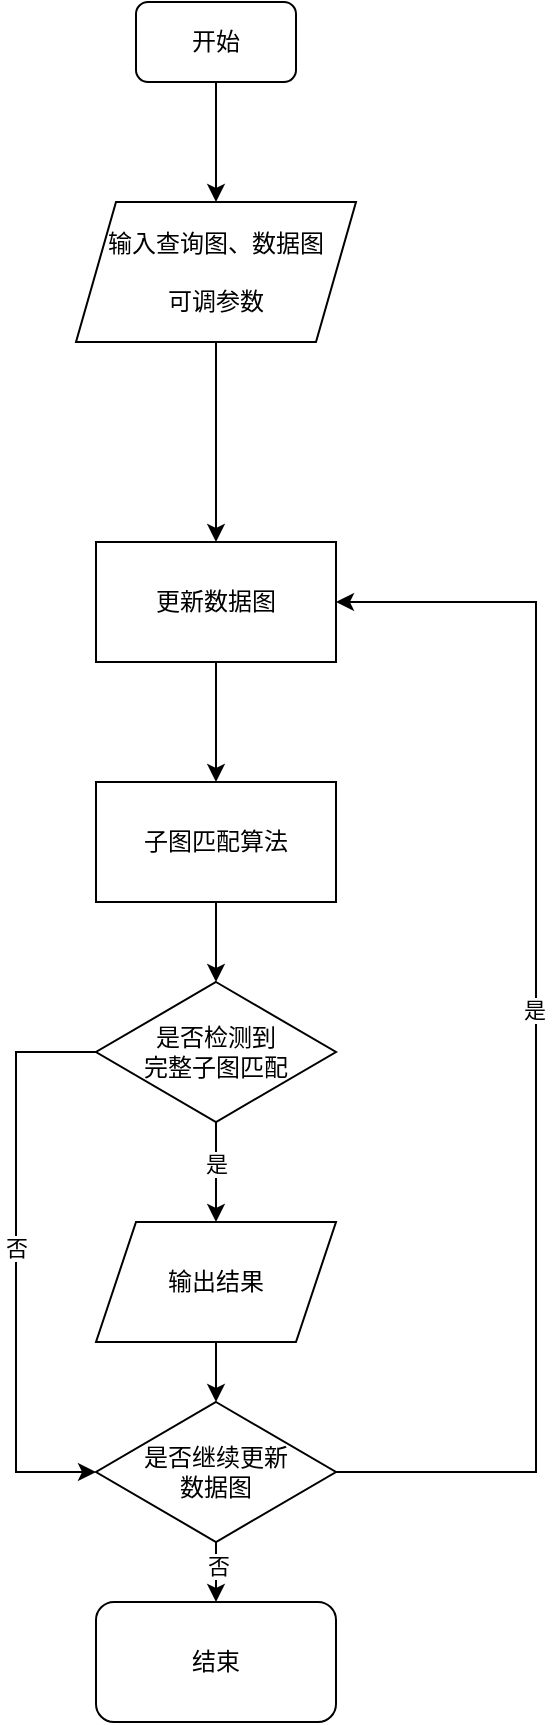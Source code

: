 <mxfile version="21.0.8" type="github">
  <diagram name="第 1 页" id="9U5T3cRguR6DOCcID6v3">
    <mxGraphModel dx="1302" dy="1098" grid="1" gridSize="10" guides="1" tooltips="1" connect="1" arrows="1" fold="1" page="0" pageScale="1" pageWidth="827" pageHeight="1169" math="0" shadow="0">
      <root>
        <mxCell id="0" />
        <mxCell id="1" parent="0" />
        <mxCell id="QDau9Pd2753zbb-ycv-e-3" style="edgeStyle=orthogonalEdgeStyle;rounded=0;orthogonalLoop=1;jettySize=auto;html=1;exitX=0.5;exitY=1;exitDx=0;exitDy=0;" edge="1" parent="1" source="QDau9Pd2753zbb-ycv-e-1" target="QDau9Pd2753zbb-ycv-e-2">
          <mxGeometry relative="1" as="geometry" />
        </mxCell>
        <mxCell id="QDau9Pd2753zbb-ycv-e-1" value="开始" style="rounded=1;whiteSpace=wrap;html=1;" vertex="1" parent="1">
          <mxGeometry x="260" y="-130" width="80" height="40" as="geometry" />
        </mxCell>
        <mxCell id="QDau9Pd2753zbb-ycv-e-6" style="edgeStyle=orthogonalEdgeStyle;rounded=0;orthogonalLoop=1;jettySize=auto;html=1;exitX=0.5;exitY=1;exitDx=0;exitDy=0;entryX=0.5;entryY=0;entryDx=0;entryDy=0;" edge="1" parent="1" source="QDau9Pd2753zbb-ycv-e-2" target="QDau9Pd2753zbb-ycv-e-13">
          <mxGeometry relative="1" as="geometry">
            <mxPoint x="300" y="90" as="targetPoint" />
          </mxGeometry>
        </mxCell>
        <mxCell id="QDau9Pd2753zbb-ycv-e-2" value="输入查询图、数据图&lt;br&gt;&lt;br&gt;可调参数" style="shape=parallelogram;perimeter=parallelogramPerimeter;whiteSpace=wrap;html=1;fixedSize=1;" vertex="1" parent="1">
          <mxGeometry x="230" y="-30" width="140" height="70" as="geometry" />
        </mxCell>
        <mxCell id="QDau9Pd2753zbb-ycv-e-18" style="edgeStyle=orthogonalEdgeStyle;rounded=0;orthogonalLoop=1;jettySize=auto;html=1;exitX=0.5;exitY=1;exitDx=0;exitDy=0;entryX=0.5;entryY=0;entryDx=0;entryDy=0;" edge="1" parent="1" source="QDau9Pd2753zbb-ycv-e-7" target="QDau9Pd2753zbb-ycv-e-16">
          <mxGeometry relative="1" as="geometry" />
        </mxCell>
        <mxCell id="QDau9Pd2753zbb-ycv-e-7" value="子图匹配算法" style="rounded=0;whiteSpace=wrap;html=1;" vertex="1" parent="1">
          <mxGeometry x="240" y="260" width="120" height="60" as="geometry" />
        </mxCell>
        <mxCell id="QDau9Pd2753zbb-ycv-e-15" style="edgeStyle=orthogonalEdgeStyle;rounded=0;orthogonalLoop=1;jettySize=auto;html=1;exitX=0.5;exitY=1;exitDx=0;exitDy=0;" edge="1" parent="1" source="QDau9Pd2753zbb-ycv-e-13" target="QDau9Pd2753zbb-ycv-e-7">
          <mxGeometry relative="1" as="geometry" />
        </mxCell>
        <mxCell id="QDau9Pd2753zbb-ycv-e-13" value="更新数据图" style="rounded=0;whiteSpace=wrap;html=1;" vertex="1" parent="1">
          <mxGeometry x="240" y="140" width="120" height="60" as="geometry" />
        </mxCell>
        <mxCell id="QDau9Pd2753zbb-ycv-e-19" style="edgeStyle=orthogonalEdgeStyle;rounded=0;orthogonalLoop=1;jettySize=auto;html=1;exitX=0.5;exitY=1;exitDx=0;exitDy=0;" edge="1" parent="1" source="QDau9Pd2753zbb-ycv-e-16">
          <mxGeometry relative="1" as="geometry">
            <mxPoint x="300" y="480" as="targetPoint" />
          </mxGeometry>
        </mxCell>
        <mxCell id="QDau9Pd2753zbb-ycv-e-43" value="是" style="edgeLabel;html=1;align=center;verticalAlign=middle;resizable=0;points=[];" vertex="1" connectable="0" parent="QDau9Pd2753zbb-ycv-e-19">
          <mxGeometry x="-0.189" relative="1" as="geometry">
            <mxPoint as="offset" />
          </mxGeometry>
        </mxCell>
        <mxCell id="QDau9Pd2753zbb-ycv-e-36" style="edgeStyle=orthogonalEdgeStyle;rounded=0;orthogonalLoop=1;jettySize=auto;html=1;exitX=0;exitY=0.5;exitDx=0;exitDy=0;entryX=0;entryY=0.5;entryDx=0;entryDy=0;" edge="1" parent="1" source="QDau9Pd2753zbb-ycv-e-16" target="QDau9Pd2753zbb-ycv-e-25">
          <mxGeometry relative="1" as="geometry">
            <Array as="points">
              <mxPoint x="200" y="395" />
              <mxPoint x="200" y="605" />
            </Array>
          </mxGeometry>
        </mxCell>
        <mxCell id="QDau9Pd2753zbb-ycv-e-42" value="否" style="edgeLabel;html=1;align=center;verticalAlign=middle;resizable=0;points=[];" vertex="1" connectable="0" parent="QDau9Pd2753zbb-ycv-e-36">
          <mxGeometry x="-0.048" relative="1" as="geometry">
            <mxPoint as="offset" />
          </mxGeometry>
        </mxCell>
        <mxCell id="QDau9Pd2753zbb-ycv-e-16" value="是否检测到&lt;br&gt;完整子图匹配" style="rhombus;whiteSpace=wrap;html=1;" vertex="1" parent="1">
          <mxGeometry x="240" y="360" width="120" height="70" as="geometry" />
        </mxCell>
        <mxCell id="QDau9Pd2753zbb-ycv-e-29" style="edgeStyle=orthogonalEdgeStyle;rounded=0;orthogonalLoop=1;jettySize=auto;html=1;exitX=0.5;exitY=1;exitDx=0;exitDy=0;" edge="1" parent="1" source="QDau9Pd2753zbb-ycv-e-23" target="QDau9Pd2753zbb-ycv-e-25">
          <mxGeometry relative="1" as="geometry" />
        </mxCell>
        <mxCell id="QDau9Pd2753zbb-ycv-e-23" value="输出结果" style="shape=parallelogram;perimeter=parallelogramPerimeter;whiteSpace=wrap;html=1;fixedSize=1;" vertex="1" parent="1">
          <mxGeometry x="240" y="480" width="120" height="60" as="geometry" />
        </mxCell>
        <mxCell id="QDau9Pd2753zbb-ycv-e-30" style="edgeStyle=orthogonalEdgeStyle;rounded=0;orthogonalLoop=1;jettySize=auto;html=1;exitX=0.5;exitY=1;exitDx=0;exitDy=0;entryX=0.5;entryY=0;entryDx=0;entryDy=0;" edge="1" parent="1" source="QDau9Pd2753zbb-ycv-e-25" target="QDau9Pd2753zbb-ycv-e-28">
          <mxGeometry relative="1" as="geometry" />
        </mxCell>
        <mxCell id="QDau9Pd2753zbb-ycv-e-44" value="否" style="edgeLabel;html=1;align=center;verticalAlign=middle;resizable=0;points=[];" vertex="1" connectable="0" parent="QDau9Pd2753zbb-ycv-e-30">
          <mxGeometry x="-0.241" y="1" relative="1" as="geometry">
            <mxPoint as="offset" />
          </mxGeometry>
        </mxCell>
        <mxCell id="QDau9Pd2753zbb-ycv-e-31" style="edgeStyle=orthogonalEdgeStyle;rounded=0;orthogonalLoop=1;jettySize=auto;html=1;exitX=1;exitY=0.5;exitDx=0;exitDy=0;entryX=1;entryY=0.5;entryDx=0;entryDy=0;" edge="1" parent="1" source="QDau9Pd2753zbb-ycv-e-25" target="QDau9Pd2753zbb-ycv-e-13">
          <mxGeometry relative="1" as="geometry">
            <Array as="points">
              <mxPoint x="460" y="605" />
              <mxPoint x="460" y="170" />
            </Array>
          </mxGeometry>
        </mxCell>
        <mxCell id="QDau9Pd2753zbb-ycv-e-47" value="是" style="edgeLabel;html=1;align=center;verticalAlign=middle;resizable=0;points=[];" vertex="1" connectable="0" parent="QDau9Pd2753zbb-ycv-e-31">
          <mxGeometry x="0.042" y="1" relative="1" as="geometry">
            <mxPoint as="offset" />
          </mxGeometry>
        </mxCell>
        <mxCell id="QDau9Pd2753zbb-ycv-e-25" value="是否继续更新&lt;br&gt;数据图" style="rhombus;whiteSpace=wrap;html=1;" vertex="1" parent="1">
          <mxGeometry x="240" y="570" width="120" height="70" as="geometry" />
        </mxCell>
        <mxCell id="QDau9Pd2753zbb-ycv-e-28" value="结束" style="rounded=1;whiteSpace=wrap;html=1;" vertex="1" parent="1">
          <mxGeometry x="240" y="670" width="120" height="60" as="geometry" />
        </mxCell>
      </root>
    </mxGraphModel>
  </diagram>
</mxfile>
